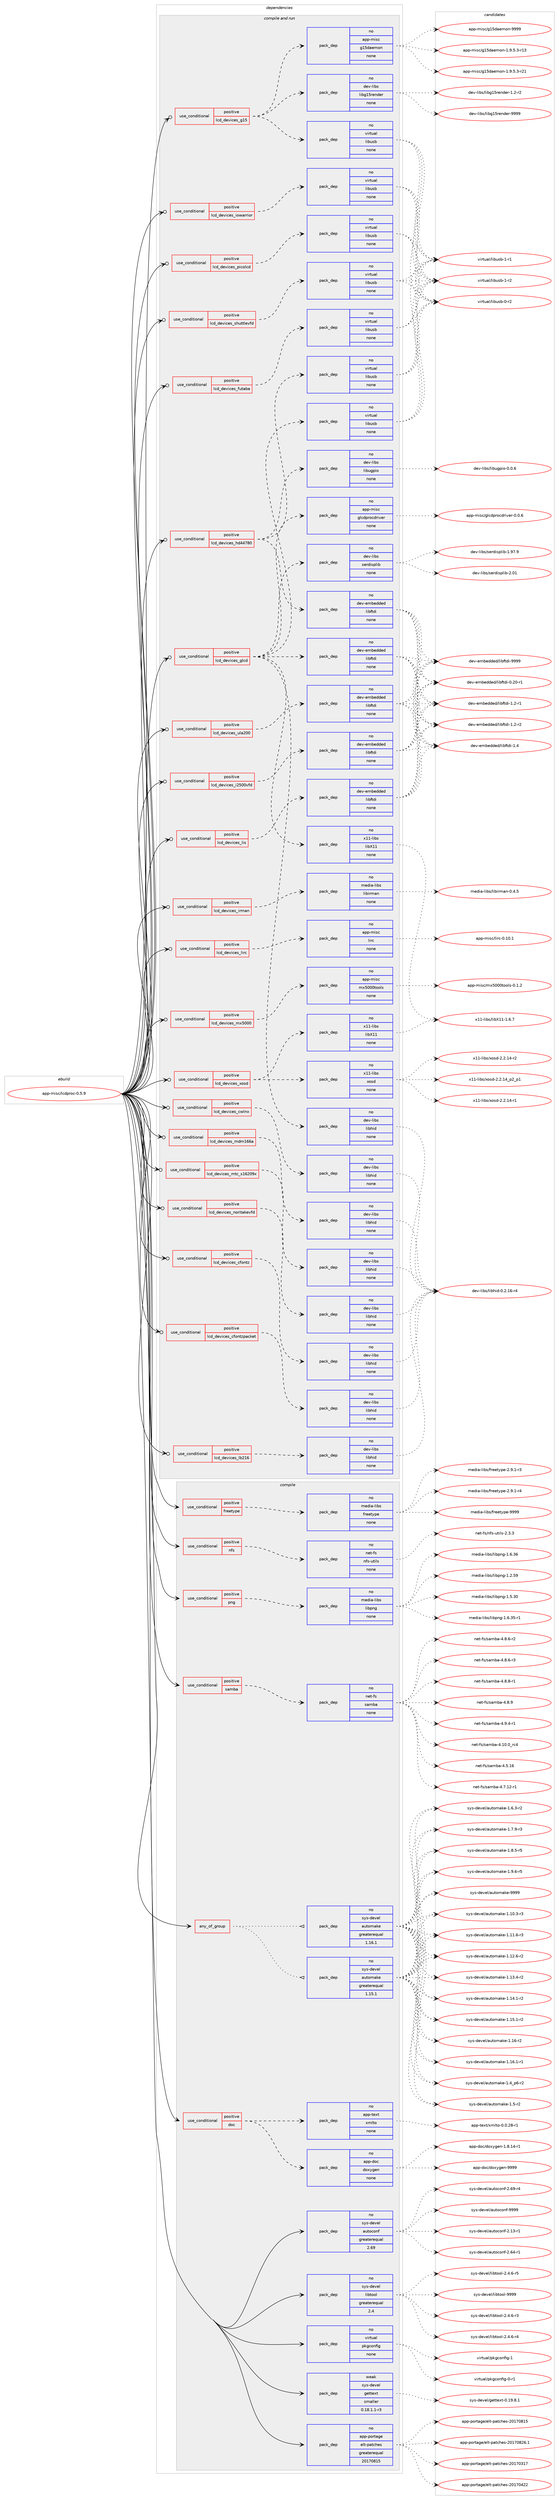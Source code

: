 digraph prolog {

# *************
# Graph options
# *************

newrank=true;
concentrate=true;
compound=true;
graph [rankdir=LR,fontname=Helvetica,fontsize=10,ranksep=1.5];#, ranksep=2.5, nodesep=0.2];
edge  [arrowhead=vee];
node  [fontname=Helvetica,fontsize=10];

# **********
# The ebuild
# **********

subgraph cluster_leftcol {
color=gray;
rank=same;
label=<<i>ebuild</i>>;
id [label="app-misc/lcdproc-0.5.9", color=red, width=4, href="../app-misc/lcdproc-0.5.9.svg"];
}

# ****************
# The dependencies
# ****************

subgraph cluster_midcol {
color=gray;
label=<<i>dependencies</i>>;
subgraph cluster_compile {
fillcolor="#eeeeee";
style=filled;
label=<<i>compile</i>>;
subgraph any19686 {
dependency1299847 [label=<<TABLE BORDER="0" CELLBORDER="1" CELLSPACING="0" CELLPADDING="4"><TR><TD CELLPADDING="10">any_of_group</TD></TR></TABLE>>, shape=none, color=red];subgraph pack926057 {
dependency1299848 [label=<<TABLE BORDER="0" CELLBORDER="1" CELLSPACING="0" CELLPADDING="4" WIDTH="220"><TR><TD ROWSPAN="6" CELLPADDING="30">pack_dep</TD></TR><TR><TD WIDTH="110">no</TD></TR><TR><TD>sys-devel</TD></TR><TR><TD>automake</TD></TR><TR><TD>greaterequal</TD></TR><TR><TD>1.16.1</TD></TR></TABLE>>, shape=none, color=blue];
}
dependency1299847:e -> dependency1299848:w [weight=20,style="dotted",arrowhead="oinv"];
subgraph pack926058 {
dependency1299849 [label=<<TABLE BORDER="0" CELLBORDER="1" CELLSPACING="0" CELLPADDING="4" WIDTH="220"><TR><TD ROWSPAN="6" CELLPADDING="30">pack_dep</TD></TR><TR><TD WIDTH="110">no</TD></TR><TR><TD>sys-devel</TD></TR><TR><TD>automake</TD></TR><TR><TD>greaterequal</TD></TR><TR><TD>1.15.1</TD></TR></TABLE>>, shape=none, color=blue];
}
dependency1299847:e -> dependency1299849:w [weight=20,style="dotted",arrowhead="oinv"];
}
id:e -> dependency1299847:w [weight=20,style="solid",arrowhead="vee"];
subgraph cond353562 {
dependency1299850 [label=<<TABLE BORDER="0" CELLBORDER="1" CELLSPACING="0" CELLPADDING="4"><TR><TD ROWSPAN="3" CELLPADDING="10">use_conditional</TD></TR><TR><TD>positive</TD></TR><TR><TD>doc</TD></TR></TABLE>>, shape=none, color=red];
subgraph pack926059 {
dependency1299851 [label=<<TABLE BORDER="0" CELLBORDER="1" CELLSPACING="0" CELLPADDING="4" WIDTH="220"><TR><TD ROWSPAN="6" CELLPADDING="30">pack_dep</TD></TR><TR><TD WIDTH="110">no</TD></TR><TR><TD>app-doc</TD></TR><TR><TD>doxygen</TD></TR><TR><TD>none</TD></TR><TR><TD></TD></TR></TABLE>>, shape=none, color=blue];
}
dependency1299850:e -> dependency1299851:w [weight=20,style="dashed",arrowhead="vee"];
subgraph pack926060 {
dependency1299852 [label=<<TABLE BORDER="0" CELLBORDER="1" CELLSPACING="0" CELLPADDING="4" WIDTH="220"><TR><TD ROWSPAN="6" CELLPADDING="30">pack_dep</TD></TR><TR><TD WIDTH="110">no</TD></TR><TR><TD>app-text</TD></TR><TR><TD>xmlto</TD></TR><TR><TD>none</TD></TR><TR><TD></TD></TR></TABLE>>, shape=none, color=blue];
}
dependency1299850:e -> dependency1299852:w [weight=20,style="dashed",arrowhead="vee"];
}
id:e -> dependency1299850:w [weight=20,style="solid",arrowhead="vee"];
subgraph cond353563 {
dependency1299853 [label=<<TABLE BORDER="0" CELLBORDER="1" CELLSPACING="0" CELLPADDING="4"><TR><TD ROWSPAN="3" CELLPADDING="10">use_conditional</TD></TR><TR><TD>positive</TD></TR><TR><TD>freetype</TD></TR></TABLE>>, shape=none, color=red];
subgraph pack926061 {
dependency1299854 [label=<<TABLE BORDER="0" CELLBORDER="1" CELLSPACING="0" CELLPADDING="4" WIDTH="220"><TR><TD ROWSPAN="6" CELLPADDING="30">pack_dep</TD></TR><TR><TD WIDTH="110">no</TD></TR><TR><TD>media-libs</TD></TR><TR><TD>freetype</TD></TR><TR><TD>none</TD></TR><TR><TD></TD></TR></TABLE>>, shape=none, color=blue];
}
dependency1299853:e -> dependency1299854:w [weight=20,style="dashed",arrowhead="vee"];
}
id:e -> dependency1299853:w [weight=20,style="solid",arrowhead="vee"];
subgraph cond353564 {
dependency1299855 [label=<<TABLE BORDER="0" CELLBORDER="1" CELLSPACING="0" CELLPADDING="4"><TR><TD ROWSPAN="3" CELLPADDING="10">use_conditional</TD></TR><TR><TD>positive</TD></TR><TR><TD>nfs</TD></TR></TABLE>>, shape=none, color=red];
subgraph pack926062 {
dependency1299856 [label=<<TABLE BORDER="0" CELLBORDER="1" CELLSPACING="0" CELLPADDING="4" WIDTH="220"><TR><TD ROWSPAN="6" CELLPADDING="30">pack_dep</TD></TR><TR><TD WIDTH="110">no</TD></TR><TR><TD>net-fs</TD></TR><TR><TD>nfs-utils</TD></TR><TR><TD>none</TD></TR><TR><TD></TD></TR></TABLE>>, shape=none, color=blue];
}
dependency1299855:e -> dependency1299856:w [weight=20,style="dashed",arrowhead="vee"];
}
id:e -> dependency1299855:w [weight=20,style="solid",arrowhead="vee"];
subgraph cond353565 {
dependency1299857 [label=<<TABLE BORDER="0" CELLBORDER="1" CELLSPACING="0" CELLPADDING="4"><TR><TD ROWSPAN="3" CELLPADDING="10">use_conditional</TD></TR><TR><TD>positive</TD></TR><TR><TD>png</TD></TR></TABLE>>, shape=none, color=red];
subgraph pack926063 {
dependency1299858 [label=<<TABLE BORDER="0" CELLBORDER="1" CELLSPACING="0" CELLPADDING="4" WIDTH="220"><TR><TD ROWSPAN="6" CELLPADDING="30">pack_dep</TD></TR><TR><TD WIDTH="110">no</TD></TR><TR><TD>media-libs</TD></TR><TR><TD>libpng</TD></TR><TR><TD>none</TD></TR><TR><TD></TD></TR></TABLE>>, shape=none, color=blue];
}
dependency1299857:e -> dependency1299858:w [weight=20,style="dashed",arrowhead="vee"];
}
id:e -> dependency1299857:w [weight=20,style="solid",arrowhead="vee"];
subgraph cond353566 {
dependency1299859 [label=<<TABLE BORDER="0" CELLBORDER="1" CELLSPACING="0" CELLPADDING="4"><TR><TD ROWSPAN="3" CELLPADDING="10">use_conditional</TD></TR><TR><TD>positive</TD></TR><TR><TD>samba</TD></TR></TABLE>>, shape=none, color=red];
subgraph pack926064 {
dependency1299860 [label=<<TABLE BORDER="0" CELLBORDER="1" CELLSPACING="0" CELLPADDING="4" WIDTH="220"><TR><TD ROWSPAN="6" CELLPADDING="30">pack_dep</TD></TR><TR><TD WIDTH="110">no</TD></TR><TR><TD>net-fs</TD></TR><TR><TD>samba</TD></TR><TR><TD>none</TD></TR><TR><TD></TD></TR></TABLE>>, shape=none, color=blue];
}
dependency1299859:e -> dependency1299860:w [weight=20,style="dashed",arrowhead="vee"];
}
id:e -> dependency1299859:w [weight=20,style="solid",arrowhead="vee"];
subgraph pack926065 {
dependency1299861 [label=<<TABLE BORDER="0" CELLBORDER="1" CELLSPACING="0" CELLPADDING="4" WIDTH="220"><TR><TD ROWSPAN="6" CELLPADDING="30">pack_dep</TD></TR><TR><TD WIDTH="110">no</TD></TR><TR><TD>app-portage</TD></TR><TR><TD>elt-patches</TD></TR><TR><TD>greaterequal</TD></TR><TR><TD>20170815</TD></TR></TABLE>>, shape=none, color=blue];
}
id:e -> dependency1299861:w [weight=20,style="solid",arrowhead="vee"];
subgraph pack926066 {
dependency1299862 [label=<<TABLE BORDER="0" CELLBORDER="1" CELLSPACING="0" CELLPADDING="4" WIDTH="220"><TR><TD ROWSPAN="6" CELLPADDING="30">pack_dep</TD></TR><TR><TD WIDTH="110">no</TD></TR><TR><TD>sys-devel</TD></TR><TR><TD>autoconf</TD></TR><TR><TD>greaterequal</TD></TR><TR><TD>2.69</TD></TR></TABLE>>, shape=none, color=blue];
}
id:e -> dependency1299862:w [weight=20,style="solid",arrowhead="vee"];
subgraph pack926067 {
dependency1299863 [label=<<TABLE BORDER="0" CELLBORDER="1" CELLSPACING="0" CELLPADDING="4" WIDTH="220"><TR><TD ROWSPAN="6" CELLPADDING="30">pack_dep</TD></TR><TR><TD WIDTH="110">no</TD></TR><TR><TD>sys-devel</TD></TR><TR><TD>libtool</TD></TR><TR><TD>greaterequal</TD></TR><TR><TD>2.4</TD></TR></TABLE>>, shape=none, color=blue];
}
id:e -> dependency1299863:w [weight=20,style="solid",arrowhead="vee"];
subgraph pack926068 {
dependency1299864 [label=<<TABLE BORDER="0" CELLBORDER="1" CELLSPACING="0" CELLPADDING="4" WIDTH="220"><TR><TD ROWSPAN="6" CELLPADDING="30">pack_dep</TD></TR><TR><TD WIDTH="110">no</TD></TR><TR><TD>virtual</TD></TR><TR><TD>pkgconfig</TD></TR><TR><TD>none</TD></TR><TR><TD></TD></TR></TABLE>>, shape=none, color=blue];
}
id:e -> dependency1299864:w [weight=20,style="solid",arrowhead="vee"];
subgraph pack926069 {
dependency1299865 [label=<<TABLE BORDER="0" CELLBORDER="1" CELLSPACING="0" CELLPADDING="4" WIDTH="220"><TR><TD ROWSPAN="6" CELLPADDING="30">pack_dep</TD></TR><TR><TD WIDTH="110">weak</TD></TR><TR><TD>sys-devel</TD></TR><TR><TD>gettext</TD></TR><TR><TD>smaller</TD></TR><TR><TD>0.18.1.1-r3</TD></TR></TABLE>>, shape=none, color=blue];
}
id:e -> dependency1299865:w [weight=20,style="solid",arrowhead="vee"];
}
subgraph cluster_compileandrun {
fillcolor="#eeeeee";
style=filled;
label=<<i>compile and run</i>>;
subgraph cond353567 {
dependency1299866 [label=<<TABLE BORDER="0" CELLBORDER="1" CELLSPACING="0" CELLPADDING="4"><TR><TD ROWSPAN="3" CELLPADDING="10">use_conditional</TD></TR><TR><TD>positive</TD></TR><TR><TD>lcd_devices_cfontz</TD></TR></TABLE>>, shape=none, color=red];
subgraph pack926070 {
dependency1299867 [label=<<TABLE BORDER="0" CELLBORDER="1" CELLSPACING="0" CELLPADDING="4" WIDTH="220"><TR><TD ROWSPAN="6" CELLPADDING="30">pack_dep</TD></TR><TR><TD WIDTH="110">no</TD></TR><TR><TD>dev-libs</TD></TR><TR><TD>libhid</TD></TR><TR><TD>none</TD></TR><TR><TD></TD></TR></TABLE>>, shape=none, color=blue];
}
dependency1299866:e -> dependency1299867:w [weight=20,style="dashed",arrowhead="vee"];
}
id:e -> dependency1299866:w [weight=20,style="solid",arrowhead="odotvee"];
subgraph cond353568 {
dependency1299868 [label=<<TABLE BORDER="0" CELLBORDER="1" CELLSPACING="0" CELLPADDING="4"><TR><TD ROWSPAN="3" CELLPADDING="10">use_conditional</TD></TR><TR><TD>positive</TD></TR><TR><TD>lcd_devices_cfontzpacket</TD></TR></TABLE>>, shape=none, color=red];
subgraph pack926071 {
dependency1299869 [label=<<TABLE BORDER="0" CELLBORDER="1" CELLSPACING="0" CELLPADDING="4" WIDTH="220"><TR><TD ROWSPAN="6" CELLPADDING="30">pack_dep</TD></TR><TR><TD WIDTH="110">no</TD></TR><TR><TD>dev-libs</TD></TR><TR><TD>libhid</TD></TR><TR><TD>none</TD></TR><TR><TD></TD></TR></TABLE>>, shape=none, color=blue];
}
dependency1299868:e -> dependency1299869:w [weight=20,style="dashed",arrowhead="vee"];
}
id:e -> dependency1299868:w [weight=20,style="solid",arrowhead="odotvee"];
subgraph cond353569 {
dependency1299870 [label=<<TABLE BORDER="0" CELLBORDER="1" CELLSPACING="0" CELLPADDING="4"><TR><TD ROWSPAN="3" CELLPADDING="10">use_conditional</TD></TR><TR><TD>positive</TD></TR><TR><TD>lcd_devices_cwlnx</TD></TR></TABLE>>, shape=none, color=red];
subgraph pack926072 {
dependency1299871 [label=<<TABLE BORDER="0" CELLBORDER="1" CELLSPACING="0" CELLPADDING="4" WIDTH="220"><TR><TD ROWSPAN="6" CELLPADDING="30">pack_dep</TD></TR><TR><TD WIDTH="110">no</TD></TR><TR><TD>dev-libs</TD></TR><TR><TD>libhid</TD></TR><TR><TD>none</TD></TR><TR><TD></TD></TR></TABLE>>, shape=none, color=blue];
}
dependency1299870:e -> dependency1299871:w [weight=20,style="dashed",arrowhead="vee"];
}
id:e -> dependency1299870:w [weight=20,style="solid",arrowhead="odotvee"];
subgraph cond353570 {
dependency1299872 [label=<<TABLE BORDER="0" CELLBORDER="1" CELLSPACING="0" CELLPADDING="4"><TR><TD ROWSPAN="3" CELLPADDING="10">use_conditional</TD></TR><TR><TD>positive</TD></TR><TR><TD>lcd_devices_futaba</TD></TR></TABLE>>, shape=none, color=red];
subgraph pack926073 {
dependency1299873 [label=<<TABLE BORDER="0" CELLBORDER="1" CELLSPACING="0" CELLPADDING="4" WIDTH="220"><TR><TD ROWSPAN="6" CELLPADDING="30">pack_dep</TD></TR><TR><TD WIDTH="110">no</TD></TR><TR><TD>virtual</TD></TR><TR><TD>libusb</TD></TR><TR><TD>none</TD></TR><TR><TD></TD></TR></TABLE>>, shape=none, color=blue];
}
dependency1299872:e -> dependency1299873:w [weight=20,style="dashed",arrowhead="vee"];
}
id:e -> dependency1299872:w [weight=20,style="solid",arrowhead="odotvee"];
subgraph cond353571 {
dependency1299874 [label=<<TABLE BORDER="0" CELLBORDER="1" CELLSPACING="0" CELLPADDING="4"><TR><TD ROWSPAN="3" CELLPADDING="10">use_conditional</TD></TR><TR><TD>positive</TD></TR><TR><TD>lcd_devices_g15</TD></TR></TABLE>>, shape=none, color=red];
subgraph pack926074 {
dependency1299875 [label=<<TABLE BORDER="0" CELLBORDER="1" CELLSPACING="0" CELLPADDING="4" WIDTH="220"><TR><TD ROWSPAN="6" CELLPADDING="30">pack_dep</TD></TR><TR><TD WIDTH="110">no</TD></TR><TR><TD>app-misc</TD></TR><TR><TD>g15daemon</TD></TR><TR><TD>none</TD></TR><TR><TD></TD></TR></TABLE>>, shape=none, color=blue];
}
dependency1299874:e -> dependency1299875:w [weight=20,style="dashed",arrowhead="vee"];
subgraph pack926075 {
dependency1299876 [label=<<TABLE BORDER="0" CELLBORDER="1" CELLSPACING="0" CELLPADDING="4" WIDTH="220"><TR><TD ROWSPAN="6" CELLPADDING="30">pack_dep</TD></TR><TR><TD WIDTH="110">no</TD></TR><TR><TD>dev-libs</TD></TR><TR><TD>libg15render</TD></TR><TR><TD>none</TD></TR><TR><TD></TD></TR></TABLE>>, shape=none, color=blue];
}
dependency1299874:e -> dependency1299876:w [weight=20,style="dashed",arrowhead="vee"];
subgraph pack926076 {
dependency1299877 [label=<<TABLE BORDER="0" CELLBORDER="1" CELLSPACING="0" CELLPADDING="4" WIDTH="220"><TR><TD ROWSPAN="6" CELLPADDING="30">pack_dep</TD></TR><TR><TD WIDTH="110">no</TD></TR><TR><TD>virtual</TD></TR><TR><TD>libusb</TD></TR><TR><TD>none</TD></TR><TR><TD></TD></TR></TABLE>>, shape=none, color=blue];
}
dependency1299874:e -> dependency1299877:w [weight=20,style="dashed",arrowhead="vee"];
}
id:e -> dependency1299874:w [weight=20,style="solid",arrowhead="odotvee"];
subgraph cond353572 {
dependency1299878 [label=<<TABLE BORDER="0" CELLBORDER="1" CELLSPACING="0" CELLPADDING="4"><TR><TD ROWSPAN="3" CELLPADDING="10">use_conditional</TD></TR><TR><TD>positive</TD></TR><TR><TD>lcd_devices_glcd</TD></TR></TABLE>>, shape=none, color=red];
subgraph pack926077 {
dependency1299879 [label=<<TABLE BORDER="0" CELLBORDER="1" CELLSPACING="0" CELLPADDING="4" WIDTH="220"><TR><TD ROWSPAN="6" CELLPADDING="30">pack_dep</TD></TR><TR><TD WIDTH="110">no</TD></TR><TR><TD>app-misc</TD></TR><TR><TD>glcdprocdriver</TD></TR><TR><TD>none</TD></TR><TR><TD></TD></TR></TABLE>>, shape=none, color=blue];
}
dependency1299878:e -> dependency1299879:w [weight=20,style="dashed",arrowhead="vee"];
subgraph pack926078 {
dependency1299880 [label=<<TABLE BORDER="0" CELLBORDER="1" CELLSPACING="0" CELLPADDING="4" WIDTH="220"><TR><TD ROWSPAN="6" CELLPADDING="30">pack_dep</TD></TR><TR><TD WIDTH="110">no</TD></TR><TR><TD>dev-embedded</TD></TR><TR><TD>libftdi</TD></TR><TR><TD>none</TD></TR><TR><TD></TD></TR></TABLE>>, shape=none, color=blue];
}
dependency1299878:e -> dependency1299880:w [weight=20,style="dashed",arrowhead="vee"];
subgraph pack926079 {
dependency1299881 [label=<<TABLE BORDER="0" CELLBORDER="1" CELLSPACING="0" CELLPADDING="4" WIDTH="220"><TR><TD ROWSPAN="6" CELLPADDING="30">pack_dep</TD></TR><TR><TD WIDTH="110">no</TD></TR><TR><TD>dev-libs</TD></TR><TR><TD>libhid</TD></TR><TR><TD>none</TD></TR><TR><TD></TD></TR></TABLE>>, shape=none, color=blue];
}
dependency1299878:e -> dependency1299881:w [weight=20,style="dashed",arrowhead="vee"];
subgraph pack926080 {
dependency1299882 [label=<<TABLE BORDER="0" CELLBORDER="1" CELLSPACING="0" CELLPADDING="4" WIDTH="220"><TR><TD ROWSPAN="6" CELLPADDING="30">pack_dep</TD></TR><TR><TD WIDTH="110">no</TD></TR><TR><TD>dev-libs</TD></TR><TR><TD>serdisplib</TD></TR><TR><TD>none</TD></TR><TR><TD></TD></TR></TABLE>>, shape=none, color=blue];
}
dependency1299878:e -> dependency1299882:w [weight=20,style="dashed",arrowhead="vee"];
subgraph pack926081 {
dependency1299883 [label=<<TABLE BORDER="0" CELLBORDER="1" CELLSPACING="0" CELLPADDING="4" WIDTH="220"><TR><TD ROWSPAN="6" CELLPADDING="30">pack_dep</TD></TR><TR><TD WIDTH="110">no</TD></TR><TR><TD>virtual</TD></TR><TR><TD>libusb</TD></TR><TR><TD>none</TD></TR><TR><TD></TD></TR></TABLE>>, shape=none, color=blue];
}
dependency1299878:e -> dependency1299883:w [weight=20,style="dashed",arrowhead="vee"];
subgraph pack926082 {
dependency1299884 [label=<<TABLE BORDER="0" CELLBORDER="1" CELLSPACING="0" CELLPADDING="4" WIDTH="220"><TR><TD ROWSPAN="6" CELLPADDING="30">pack_dep</TD></TR><TR><TD WIDTH="110">no</TD></TR><TR><TD>x11-libs</TD></TR><TR><TD>libX11</TD></TR><TR><TD>none</TD></TR><TR><TD></TD></TR></TABLE>>, shape=none, color=blue];
}
dependency1299878:e -> dependency1299884:w [weight=20,style="dashed",arrowhead="vee"];
}
id:e -> dependency1299878:w [weight=20,style="solid",arrowhead="odotvee"];
subgraph cond353573 {
dependency1299885 [label=<<TABLE BORDER="0" CELLBORDER="1" CELLSPACING="0" CELLPADDING="4"><TR><TD ROWSPAN="3" CELLPADDING="10">use_conditional</TD></TR><TR><TD>positive</TD></TR><TR><TD>lcd_devices_hd44780</TD></TR></TABLE>>, shape=none, color=red];
subgraph pack926083 {
dependency1299886 [label=<<TABLE BORDER="0" CELLBORDER="1" CELLSPACING="0" CELLPADDING="4" WIDTH="220"><TR><TD ROWSPAN="6" CELLPADDING="30">pack_dep</TD></TR><TR><TD WIDTH="110">no</TD></TR><TR><TD>dev-embedded</TD></TR><TR><TD>libftdi</TD></TR><TR><TD>none</TD></TR><TR><TD></TD></TR></TABLE>>, shape=none, color=blue];
}
dependency1299885:e -> dependency1299886:w [weight=20,style="dashed",arrowhead="vee"];
subgraph pack926084 {
dependency1299887 [label=<<TABLE BORDER="0" CELLBORDER="1" CELLSPACING="0" CELLPADDING="4" WIDTH="220"><TR><TD ROWSPAN="6" CELLPADDING="30">pack_dep</TD></TR><TR><TD WIDTH="110">no</TD></TR><TR><TD>dev-libs</TD></TR><TR><TD>libugpio</TD></TR><TR><TD>none</TD></TR><TR><TD></TD></TR></TABLE>>, shape=none, color=blue];
}
dependency1299885:e -> dependency1299887:w [weight=20,style="dashed",arrowhead="vee"];
subgraph pack926085 {
dependency1299888 [label=<<TABLE BORDER="0" CELLBORDER="1" CELLSPACING="0" CELLPADDING="4" WIDTH="220"><TR><TD ROWSPAN="6" CELLPADDING="30">pack_dep</TD></TR><TR><TD WIDTH="110">no</TD></TR><TR><TD>virtual</TD></TR><TR><TD>libusb</TD></TR><TR><TD>none</TD></TR><TR><TD></TD></TR></TABLE>>, shape=none, color=blue];
}
dependency1299885:e -> dependency1299888:w [weight=20,style="dashed",arrowhead="vee"];
}
id:e -> dependency1299885:w [weight=20,style="solid",arrowhead="odotvee"];
subgraph cond353574 {
dependency1299889 [label=<<TABLE BORDER="0" CELLBORDER="1" CELLSPACING="0" CELLPADDING="4"><TR><TD ROWSPAN="3" CELLPADDING="10">use_conditional</TD></TR><TR><TD>positive</TD></TR><TR><TD>lcd_devices_i2500vfd</TD></TR></TABLE>>, shape=none, color=red];
subgraph pack926086 {
dependency1299890 [label=<<TABLE BORDER="0" CELLBORDER="1" CELLSPACING="0" CELLPADDING="4" WIDTH="220"><TR><TD ROWSPAN="6" CELLPADDING="30">pack_dep</TD></TR><TR><TD WIDTH="110">no</TD></TR><TR><TD>dev-embedded</TD></TR><TR><TD>libftdi</TD></TR><TR><TD>none</TD></TR><TR><TD></TD></TR></TABLE>>, shape=none, color=blue];
}
dependency1299889:e -> dependency1299890:w [weight=20,style="dashed",arrowhead="vee"];
}
id:e -> dependency1299889:w [weight=20,style="solid",arrowhead="odotvee"];
subgraph cond353575 {
dependency1299891 [label=<<TABLE BORDER="0" CELLBORDER="1" CELLSPACING="0" CELLPADDING="4"><TR><TD ROWSPAN="3" CELLPADDING="10">use_conditional</TD></TR><TR><TD>positive</TD></TR><TR><TD>lcd_devices_iowarrior</TD></TR></TABLE>>, shape=none, color=red];
subgraph pack926087 {
dependency1299892 [label=<<TABLE BORDER="0" CELLBORDER="1" CELLSPACING="0" CELLPADDING="4" WIDTH="220"><TR><TD ROWSPAN="6" CELLPADDING="30">pack_dep</TD></TR><TR><TD WIDTH="110">no</TD></TR><TR><TD>virtual</TD></TR><TR><TD>libusb</TD></TR><TR><TD>none</TD></TR><TR><TD></TD></TR></TABLE>>, shape=none, color=blue];
}
dependency1299891:e -> dependency1299892:w [weight=20,style="dashed",arrowhead="vee"];
}
id:e -> dependency1299891:w [weight=20,style="solid",arrowhead="odotvee"];
subgraph cond353576 {
dependency1299893 [label=<<TABLE BORDER="0" CELLBORDER="1" CELLSPACING="0" CELLPADDING="4"><TR><TD ROWSPAN="3" CELLPADDING="10">use_conditional</TD></TR><TR><TD>positive</TD></TR><TR><TD>lcd_devices_irman</TD></TR></TABLE>>, shape=none, color=red];
subgraph pack926088 {
dependency1299894 [label=<<TABLE BORDER="0" CELLBORDER="1" CELLSPACING="0" CELLPADDING="4" WIDTH="220"><TR><TD ROWSPAN="6" CELLPADDING="30">pack_dep</TD></TR><TR><TD WIDTH="110">no</TD></TR><TR><TD>media-libs</TD></TR><TR><TD>libirman</TD></TR><TR><TD>none</TD></TR><TR><TD></TD></TR></TABLE>>, shape=none, color=blue];
}
dependency1299893:e -> dependency1299894:w [weight=20,style="dashed",arrowhead="vee"];
}
id:e -> dependency1299893:w [weight=20,style="solid",arrowhead="odotvee"];
subgraph cond353577 {
dependency1299895 [label=<<TABLE BORDER="0" CELLBORDER="1" CELLSPACING="0" CELLPADDING="4"><TR><TD ROWSPAN="3" CELLPADDING="10">use_conditional</TD></TR><TR><TD>positive</TD></TR><TR><TD>lcd_devices_lb216</TD></TR></TABLE>>, shape=none, color=red];
subgraph pack926089 {
dependency1299896 [label=<<TABLE BORDER="0" CELLBORDER="1" CELLSPACING="0" CELLPADDING="4" WIDTH="220"><TR><TD ROWSPAN="6" CELLPADDING="30">pack_dep</TD></TR><TR><TD WIDTH="110">no</TD></TR><TR><TD>dev-libs</TD></TR><TR><TD>libhid</TD></TR><TR><TD>none</TD></TR><TR><TD></TD></TR></TABLE>>, shape=none, color=blue];
}
dependency1299895:e -> dependency1299896:w [weight=20,style="dashed",arrowhead="vee"];
}
id:e -> dependency1299895:w [weight=20,style="solid",arrowhead="odotvee"];
subgraph cond353578 {
dependency1299897 [label=<<TABLE BORDER="0" CELLBORDER="1" CELLSPACING="0" CELLPADDING="4"><TR><TD ROWSPAN="3" CELLPADDING="10">use_conditional</TD></TR><TR><TD>positive</TD></TR><TR><TD>lcd_devices_lirc</TD></TR></TABLE>>, shape=none, color=red];
subgraph pack926090 {
dependency1299898 [label=<<TABLE BORDER="0" CELLBORDER="1" CELLSPACING="0" CELLPADDING="4" WIDTH="220"><TR><TD ROWSPAN="6" CELLPADDING="30">pack_dep</TD></TR><TR><TD WIDTH="110">no</TD></TR><TR><TD>app-misc</TD></TR><TR><TD>lirc</TD></TR><TR><TD>none</TD></TR><TR><TD></TD></TR></TABLE>>, shape=none, color=blue];
}
dependency1299897:e -> dependency1299898:w [weight=20,style="dashed",arrowhead="vee"];
}
id:e -> dependency1299897:w [weight=20,style="solid",arrowhead="odotvee"];
subgraph cond353579 {
dependency1299899 [label=<<TABLE BORDER="0" CELLBORDER="1" CELLSPACING="0" CELLPADDING="4"><TR><TD ROWSPAN="3" CELLPADDING="10">use_conditional</TD></TR><TR><TD>positive</TD></TR><TR><TD>lcd_devices_lis</TD></TR></TABLE>>, shape=none, color=red];
subgraph pack926091 {
dependency1299900 [label=<<TABLE BORDER="0" CELLBORDER="1" CELLSPACING="0" CELLPADDING="4" WIDTH="220"><TR><TD ROWSPAN="6" CELLPADDING="30">pack_dep</TD></TR><TR><TD WIDTH="110">no</TD></TR><TR><TD>dev-embedded</TD></TR><TR><TD>libftdi</TD></TR><TR><TD>none</TD></TR><TR><TD></TD></TR></TABLE>>, shape=none, color=blue];
}
dependency1299899:e -> dependency1299900:w [weight=20,style="dashed",arrowhead="vee"];
}
id:e -> dependency1299899:w [weight=20,style="solid",arrowhead="odotvee"];
subgraph cond353580 {
dependency1299901 [label=<<TABLE BORDER="0" CELLBORDER="1" CELLSPACING="0" CELLPADDING="4"><TR><TD ROWSPAN="3" CELLPADDING="10">use_conditional</TD></TR><TR><TD>positive</TD></TR><TR><TD>lcd_devices_mdm166a</TD></TR></TABLE>>, shape=none, color=red];
subgraph pack926092 {
dependency1299902 [label=<<TABLE BORDER="0" CELLBORDER="1" CELLSPACING="0" CELLPADDING="4" WIDTH="220"><TR><TD ROWSPAN="6" CELLPADDING="30">pack_dep</TD></TR><TR><TD WIDTH="110">no</TD></TR><TR><TD>dev-libs</TD></TR><TR><TD>libhid</TD></TR><TR><TD>none</TD></TR><TR><TD></TD></TR></TABLE>>, shape=none, color=blue];
}
dependency1299901:e -> dependency1299902:w [weight=20,style="dashed",arrowhead="vee"];
}
id:e -> dependency1299901:w [weight=20,style="solid",arrowhead="odotvee"];
subgraph cond353581 {
dependency1299903 [label=<<TABLE BORDER="0" CELLBORDER="1" CELLSPACING="0" CELLPADDING="4"><TR><TD ROWSPAN="3" CELLPADDING="10">use_conditional</TD></TR><TR><TD>positive</TD></TR><TR><TD>lcd_devices_mtc_s16209x</TD></TR></TABLE>>, shape=none, color=red];
subgraph pack926093 {
dependency1299904 [label=<<TABLE BORDER="0" CELLBORDER="1" CELLSPACING="0" CELLPADDING="4" WIDTH="220"><TR><TD ROWSPAN="6" CELLPADDING="30">pack_dep</TD></TR><TR><TD WIDTH="110">no</TD></TR><TR><TD>dev-libs</TD></TR><TR><TD>libhid</TD></TR><TR><TD>none</TD></TR><TR><TD></TD></TR></TABLE>>, shape=none, color=blue];
}
dependency1299903:e -> dependency1299904:w [weight=20,style="dashed",arrowhead="vee"];
}
id:e -> dependency1299903:w [weight=20,style="solid",arrowhead="odotvee"];
subgraph cond353582 {
dependency1299905 [label=<<TABLE BORDER="0" CELLBORDER="1" CELLSPACING="0" CELLPADDING="4"><TR><TD ROWSPAN="3" CELLPADDING="10">use_conditional</TD></TR><TR><TD>positive</TD></TR><TR><TD>lcd_devices_mx5000</TD></TR></TABLE>>, shape=none, color=red];
subgraph pack926094 {
dependency1299906 [label=<<TABLE BORDER="0" CELLBORDER="1" CELLSPACING="0" CELLPADDING="4" WIDTH="220"><TR><TD ROWSPAN="6" CELLPADDING="30">pack_dep</TD></TR><TR><TD WIDTH="110">no</TD></TR><TR><TD>app-misc</TD></TR><TR><TD>mx5000tools</TD></TR><TR><TD>none</TD></TR><TR><TD></TD></TR></TABLE>>, shape=none, color=blue];
}
dependency1299905:e -> dependency1299906:w [weight=20,style="dashed",arrowhead="vee"];
}
id:e -> dependency1299905:w [weight=20,style="solid",arrowhead="odotvee"];
subgraph cond353583 {
dependency1299907 [label=<<TABLE BORDER="0" CELLBORDER="1" CELLSPACING="0" CELLPADDING="4"><TR><TD ROWSPAN="3" CELLPADDING="10">use_conditional</TD></TR><TR><TD>positive</TD></TR><TR><TD>lcd_devices_noritakevfd</TD></TR></TABLE>>, shape=none, color=red];
subgraph pack926095 {
dependency1299908 [label=<<TABLE BORDER="0" CELLBORDER="1" CELLSPACING="0" CELLPADDING="4" WIDTH="220"><TR><TD ROWSPAN="6" CELLPADDING="30">pack_dep</TD></TR><TR><TD WIDTH="110">no</TD></TR><TR><TD>dev-libs</TD></TR><TR><TD>libhid</TD></TR><TR><TD>none</TD></TR><TR><TD></TD></TR></TABLE>>, shape=none, color=blue];
}
dependency1299907:e -> dependency1299908:w [weight=20,style="dashed",arrowhead="vee"];
}
id:e -> dependency1299907:w [weight=20,style="solid",arrowhead="odotvee"];
subgraph cond353584 {
dependency1299909 [label=<<TABLE BORDER="0" CELLBORDER="1" CELLSPACING="0" CELLPADDING="4"><TR><TD ROWSPAN="3" CELLPADDING="10">use_conditional</TD></TR><TR><TD>positive</TD></TR><TR><TD>lcd_devices_picolcd</TD></TR></TABLE>>, shape=none, color=red];
subgraph pack926096 {
dependency1299910 [label=<<TABLE BORDER="0" CELLBORDER="1" CELLSPACING="0" CELLPADDING="4" WIDTH="220"><TR><TD ROWSPAN="6" CELLPADDING="30">pack_dep</TD></TR><TR><TD WIDTH="110">no</TD></TR><TR><TD>virtual</TD></TR><TR><TD>libusb</TD></TR><TR><TD>none</TD></TR><TR><TD></TD></TR></TABLE>>, shape=none, color=blue];
}
dependency1299909:e -> dependency1299910:w [weight=20,style="dashed",arrowhead="vee"];
}
id:e -> dependency1299909:w [weight=20,style="solid",arrowhead="odotvee"];
subgraph cond353585 {
dependency1299911 [label=<<TABLE BORDER="0" CELLBORDER="1" CELLSPACING="0" CELLPADDING="4"><TR><TD ROWSPAN="3" CELLPADDING="10">use_conditional</TD></TR><TR><TD>positive</TD></TR><TR><TD>lcd_devices_shuttlevfd</TD></TR></TABLE>>, shape=none, color=red];
subgraph pack926097 {
dependency1299912 [label=<<TABLE BORDER="0" CELLBORDER="1" CELLSPACING="0" CELLPADDING="4" WIDTH="220"><TR><TD ROWSPAN="6" CELLPADDING="30">pack_dep</TD></TR><TR><TD WIDTH="110">no</TD></TR><TR><TD>virtual</TD></TR><TR><TD>libusb</TD></TR><TR><TD>none</TD></TR><TR><TD></TD></TR></TABLE>>, shape=none, color=blue];
}
dependency1299911:e -> dependency1299912:w [weight=20,style="dashed",arrowhead="vee"];
}
id:e -> dependency1299911:w [weight=20,style="solid",arrowhead="odotvee"];
subgraph cond353586 {
dependency1299913 [label=<<TABLE BORDER="0" CELLBORDER="1" CELLSPACING="0" CELLPADDING="4"><TR><TD ROWSPAN="3" CELLPADDING="10">use_conditional</TD></TR><TR><TD>positive</TD></TR><TR><TD>lcd_devices_ula200</TD></TR></TABLE>>, shape=none, color=red];
subgraph pack926098 {
dependency1299914 [label=<<TABLE BORDER="0" CELLBORDER="1" CELLSPACING="0" CELLPADDING="4" WIDTH="220"><TR><TD ROWSPAN="6" CELLPADDING="30">pack_dep</TD></TR><TR><TD WIDTH="110">no</TD></TR><TR><TD>dev-embedded</TD></TR><TR><TD>libftdi</TD></TR><TR><TD>none</TD></TR><TR><TD></TD></TR></TABLE>>, shape=none, color=blue];
}
dependency1299913:e -> dependency1299914:w [weight=20,style="dashed",arrowhead="vee"];
}
id:e -> dependency1299913:w [weight=20,style="solid",arrowhead="odotvee"];
subgraph cond353587 {
dependency1299915 [label=<<TABLE BORDER="0" CELLBORDER="1" CELLSPACING="0" CELLPADDING="4"><TR><TD ROWSPAN="3" CELLPADDING="10">use_conditional</TD></TR><TR><TD>positive</TD></TR><TR><TD>lcd_devices_xosd</TD></TR></TABLE>>, shape=none, color=red];
subgraph pack926099 {
dependency1299916 [label=<<TABLE BORDER="0" CELLBORDER="1" CELLSPACING="0" CELLPADDING="4" WIDTH="220"><TR><TD ROWSPAN="6" CELLPADDING="30">pack_dep</TD></TR><TR><TD WIDTH="110">no</TD></TR><TR><TD>x11-libs</TD></TR><TR><TD>libX11</TD></TR><TR><TD>none</TD></TR><TR><TD></TD></TR></TABLE>>, shape=none, color=blue];
}
dependency1299915:e -> dependency1299916:w [weight=20,style="dashed",arrowhead="vee"];
subgraph pack926100 {
dependency1299917 [label=<<TABLE BORDER="0" CELLBORDER="1" CELLSPACING="0" CELLPADDING="4" WIDTH="220"><TR><TD ROWSPAN="6" CELLPADDING="30">pack_dep</TD></TR><TR><TD WIDTH="110">no</TD></TR><TR><TD>x11-libs</TD></TR><TR><TD>xosd</TD></TR><TR><TD>none</TD></TR><TR><TD></TD></TR></TABLE>>, shape=none, color=blue];
}
dependency1299915:e -> dependency1299917:w [weight=20,style="dashed",arrowhead="vee"];
}
id:e -> dependency1299915:w [weight=20,style="solid",arrowhead="odotvee"];
}
subgraph cluster_run {
fillcolor="#eeeeee";
style=filled;
label=<<i>run</i>>;
}
}

# **************
# The candidates
# **************

subgraph cluster_choices {
rank=same;
color=gray;
label=<<i>candidates</i>>;

subgraph choice926057 {
color=black;
nodesep=1;
choice11512111545100101118101108479711711611110997107101454946494846514511451 [label="sys-devel/automake-1.10.3-r3", color=red, width=4,href="../sys-devel/automake-1.10.3-r3.svg"];
choice11512111545100101118101108479711711611110997107101454946494946544511451 [label="sys-devel/automake-1.11.6-r3", color=red, width=4,href="../sys-devel/automake-1.11.6-r3.svg"];
choice11512111545100101118101108479711711611110997107101454946495046544511450 [label="sys-devel/automake-1.12.6-r2", color=red, width=4,href="../sys-devel/automake-1.12.6-r2.svg"];
choice11512111545100101118101108479711711611110997107101454946495146524511450 [label="sys-devel/automake-1.13.4-r2", color=red, width=4,href="../sys-devel/automake-1.13.4-r2.svg"];
choice11512111545100101118101108479711711611110997107101454946495246494511450 [label="sys-devel/automake-1.14.1-r2", color=red, width=4,href="../sys-devel/automake-1.14.1-r2.svg"];
choice11512111545100101118101108479711711611110997107101454946495346494511450 [label="sys-devel/automake-1.15.1-r2", color=red, width=4,href="../sys-devel/automake-1.15.1-r2.svg"];
choice1151211154510010111810110847971171161111099710710145494649544511450 [label="sys-devel/automake-1.16-r2", color=red, width=4,href="../sys-devel/automake-1.16-r2.svg"];
choice11512111545100101118101108479711711611110997107101454946495446494511449 [label="sys-devel/automake-1.16.1-r1", color=red, width=4,href="../sys-devel/automake-1.16.1-r1.svg"];
choice115121115451001011181011084797117116111109971071014549465295112544511450 [label="sys-devel/automake-1.4_p6-r2", color=red, width=4,href="../sys-devel/automake-1.4_p6-r2.svg"];
choice11512111545100101118101108479711711611110997107101454946534511450 [label="sys-devel/automake-1.5-r2", color=red, width=4,href="../sys-devel/automake-1.5-r2.svg"];
choice115121115451001011181011084797117116111109971071014549465446514511450 [label="sys-devel/automake-1.6.3-r2", color=red, width=4,href="../sys-devel/automake-1.6.3-r2.svg"];
choice115121115451001011181011084797117116111109971071014549465546574511451 [label="sys-devel/automake-1.7.9-r3", color=red, width=4,href="../sys-devel/automake-1.7.9-r3.svg"];
choice115121115451001011181011084797117116111109971071014549465646534511453 [label="sys-devel/automake-1.8.5-r5", color=red, width=4,href="../sys-devel/automake-1.8.5-r5.svg"];
choice115121115451001011181011084797117116111109971071014549465746544511453 [label="sys-devel/automake-1.9.6-r5", color=red, width=4,href="../sys-devel/automake-1.9.6-r5.svg"];
choice115121115451001011181011084797117116111109971071014557575757 [label="sys-devel/automake-9999", color=red, width=4,href="../sys-devel/automake-9999.svg"];
dependency1299848:e -> choice11512111545100101118101108479711711611110997107101454946494846514511451:w [style=dotted,weight="100"];
dependency1299848:e -> choice11512111545100101118101108479711711611110997107101454946494946544511451:w [style=dotted,weight="100"];
dependency1299848:e -> choice11512111545100101118101108479711711611110997107101454946495046544511450:w [style=dotted,weight="100"];
dependency1299848:e -> choice11512111545100101118101108479711711611110997107101454946495146524511450:w [style=dotted,weight="100"];
dependency1299848:e -> choice11512111545100101118101108479711711611110997107101454946495246494511450:w [style=dotted,weight="100"];
dependency1299848:e -> choice11512111545100101118101108479711711611110997107101454946495346494511450:w [style=dotted,weight="100"];
dependency1299848:e -> choice1151211154510010111810110847971171161111099710710145494649544511450:w [style=dotted,weight="100"];
dependency1299848:e -> choice11512111545100101118101108479711711611110997107101454946495446494511449:w [style=dotted,weight="100"];
dependency1299848:e -> choice115121115451001011181011084797117116111109971071014549465295112544511450:w [style=dotted,weight="100"];
dependency1299848:e -> choice11512111545100101118101108479711711611110997107101454946534511450:w [style=dotted,weight="100"];
dependency1299848:e -> choice115121115451001011181011084797117116111109971071014549465446514511450:w [style=dotted,weight="100"];
dependency1299848:e -> choice115121115451001011181011084797117116111109971071014549465546574511451:w [style=dotted,weight="100"];
dependency1299848:e -> choice115121115451001011181011084797117116111109971071014549465646534511453:w [style=dotted,weight="100"];
dependency1299848:e -> choice115121115451001011181011084797117116111109971071014549465746544511453:w [style=dotted,weight="100"];
dependency1299848:e -> choice115121115451001011181011084797117116111109971071014557575757:w [style=dotted,weight="100"];
}
subgraph choice926058 {
color=black;
nodesep=1;
choice11512111545100101118101108479711711611110997107101454946494846514511451 [label="sys-devel/automake-1.10.3-r3", color=red, width=4,href="../sys-devel/automake-1.10.3-r3.svg"];
choice11512111545100101118101108479711711611110997107101454946494946544511451 [label="sys-devel/automake-1.11.6-r3", color=red, width=4,href="../sys-devel/automake-1.11.6-r3.svg"];
choice11512111545100101118101108479711711611110997107101454946495046544511450 [label="sys-devel/automake-1.12.6-r2", color=red, width=4,href="../sys-devel/automake-1.12.6-r2.svg"];
choice11512111545100101118101108479711711611110997107101454946495146524511450 [label="sys-devel/automake-1.13.4-r2", color=red, width=4,href="../sys-devel/automake-1.13.4-r2.svg"];
choice11512111545100101118101108479711711611110997107101454946495246494511450 [label="sys-devel/automake-1.14.1-r2", color=red, width=4,href="../sys-devel/automake-1.14.1-r2.svg"];
choice11512111545100101118101108479711711611110997107101454946495346494511450 [label="sys-devel/automake-1.15.1-r2", color=red, width=4,href="../sys-devel/automake-1.15.1-r2.svg"];
choice1151211154510010111810110847971171161111099710710145494649544511450 [label="sys-devel/automake-1.16-r2", color=red, width=4,href="../sys-devel/automake-1.16-r2.svg"];
choice11512111545100101118101108479711711611110997107101454946495446494511449 [label="sys-devel/automake-1.16.1-r1", color=red, width=4,href="../sys-devel/automake-1.16.1-r1.svg"];
choice115121115451001011181011084797117116111109971071014549465295112544511450 [label="sys-devel/automake-1.4_p6-r2", color=red, width=4,href="../sys-devel/automake-1.4_p6-r2.svg"];
choice11512111545100101118101108479711711611110997107101454946534511450 [label="sys-devel/automake-1.5-r2", color=red, width=4,href="../sys-devel/automake-1.5-r2.svg"];
choice115121115451001011181011084797117116111109971071014549465446514511450 [label="sys-devel/automake-1.6.3-r2", color=red, width=4,href="../sys-devel/automake-1.6.3-r2.svg"];
choice115121115451001011181011084797117116111109971071014549465546574511451 [label="sys-devel/automake-1.7.9-r3", color=red, width=4,href="../sys-devel/automake-1.7.9-r3.svg"];
choice115121115451001011181011084797117116111109971071014549465646534511453 [label="sys-devel/automake-1.8.5-r5", color=red, width=4,href="../sys-devel/automake-1.8.5-r5.svg"];
choice115121115451001011181011084797117116111109971071014549465746544511453 [label="sys-devel/automake-1.9.6-r5", color=red, width=4,href="../sys-devel/automake-1.9.6-r5.svg"];
choice115121115451001011181011084797117116111109971071014557575757 [label="sys-devel/automake-9999", color=red, width=4,href="../sys-devel/automake-9999.svg"];
dependency1299849:e -> choice11512111545100101118101108479711711611110997107101454946494846514511451:w [style=dotted,weight="100"];
dependency1299849:e -> choice11512111545100101118101108479711711611110997107101454946494946544511451:w [style=dotted,weight="100"];
dependency1299849:e -> choice11512111545100101118101108479711711611110997107101454946495046544511450:w [style=dotted,weight="100"];
dependency1299849:e -> choice11512111545100101118101108479711711611110997107101454946495146524511450:w [style=dotted,weight="100"];
dependency1299849:e -> choice11512111545100101118101108479711711611110997107101454946495246494511450:w [style=dotted,weight="100"];
dependency1299849:e -> choice11512111545100101118101108479711711611110997107101454946495346494511450:w [style=dotted,weight="100"];
dependency1299849:e -> choice1151211154510010111810110847971171161111099710710145494649544511450:w [style=dotted,weight="100"];
dependency1299849:e -> choice11512111545100101118101108479711711611110997107101454946495446494511449:w [style=dotted,weight="100"];
dependency1299849:e -> choice115121115451001011181011084797117116111109971071014549465295112544511450:w [style=dotted,weight="100"];
dependency1299849:e -> choice11512111545100101118101108479711711611110997107101454946534511450:w [style=dotted,weight="100"];
dependency1299849:e -> choice115121115451001011181011084797117116111109971071014549465446514511450:w [style=dotted,weight="100"];
dependency1299849:e -> choice115121115451001011181011084797117116111109971071014549465546574511451:w [style=dotted,weight="100"];
dependency1299849:e -> choice115121115451001011181011084797117116111109971071014549465646534511453:w [style=dotted,weight="100"];
dependency1299849:e -> choice115121115451001011181011084797117116111109971071014549465746544511453:w [style=dotted,weight="100"];
dependency1299849:e -> choice115121115451001011181011084797117116111109971071014557575757:w [style=dotted,weight="100"];
}
subgraph choice926059 {
color=black;
nodesep=1;
choice97112112451001119947100111120121103101110454946564649524511449 [label="app-doc/doxygen-1.8.14-r1", color=red, width=4,href="../app-doc/doxygen-1.8.14-r1.svg"];
choice971121124510011199471001111201211031011104557575757 [label="app-doc/doxygen-9999", color=red, width=4,href="../app-doc/doxygen-9999.svg"];
dependency1299851:e -> choice97112112451001119947100111120121103101110454946564649524511449:w [style=dotted,weight="100"];
dependency1299851:e -> choice971121124510011199471001111201211031011104557575757:w [style=dotted,weight="100"];
}
subgraph choice926060 {
color=black;
nodesep=1;
choice971121124511610112011647120109108116111454846484650564511449 [label="app-text/xmlto-0.0.28-r1", color=red, width=4,href="../app-text/xmlto-0.0.28-r1.svg"];
dependency1299852:e -> choice971121124511610112011647120109108116111454846484650564511449:w [style=dotted,weight="100"];
}
subgraph choice926061 {
color=black;
nodesep=1;
choice109101100105974510810598115471021141011011161211121014550465746494511451 [label="media-libs/freetype-2.9.1-r3", color=red, width=4,href="../media-libs/freetype-2.9.1-r3.svg"];
choice109101100105974510810598115471021141011011161211121014550465746494511452 [label="media-libs/freetype-2.9.1-r4", color=red, width=4,href="../media-libs/freetype-2.9.1-r4.svg"];
choice109101100105974510810598115471021141011011161211121014557575757 [label="media-libs/freetype-9999", color=red, width=4,href="../media-libs/freetype-9999.svg"];
dependency1299854:e -> choice109101100105974510810598115471021141011011161211121014550465746494511451:w [style=dotted,weight="100"];
dependency1299854:e -> choice109101100105974510810598115471021141011011161211121014550465746494511452:w [style=dotted,weight="100"];
dependency1299854:e -> choice109101100105974510810598115471021141011011161211121014557575757:w [style=dotted,weight="100"];
}
subgraph choice926062 {
color=black;
nodesep=1;
choice110101116451021154711010211545117116105108115455046514651 [label="net-fs/nfs-utils-2.3.3", color=red, width=4,href="../net-fs/nfs-utils-2.3.3.svg"];
dependency1299856:e -> choice110101116451021154711010211545117116105108115455046514651:w [style=dotted,weight="100"];
}
subgraph choice926063 {
color=black;
nodesep=1;
choice109101100105974510810598115471081059811211010345494650465357 [label="media-libs/libpng-1.2.59", color=red, width=4,href="../media-libs/libpng-1.2.59.svg"];
choice109101100105974510810598115471081059811211010345494653465148 [label="media-libs/libpng-1.5.30", color=red, width=4,href="../media-libs/libpng-1.5.30.svg"];
choice1091011001059745108105981154710810598112110103454946544651534511449 [label="media-libs/libpng-1.6.35-r1", color=red, width=4,href="../media-libs/libpng-1.6.35-r1.svg"];
choice109101100105974510810598115471081059811211010345494654465154 [label="media-libs/libpng-1.6.36", color=red, width=4,href="../media-libs/libpng-1.6.36.svg"];
dependency1299858:e -> choice109101100105974510810598115471081059811211010345494650465357:w [style=dotted,weight="100"];
dependency1299858:e -> choice109101100105974510810598115471081059811211010345494653465148:w [style=dotted,weight="100"];
dependency1299858:e -> choice1091011001059745108105981154710810598112110103454946544651534511449:w [style=dotted,weight="100"];
dependency1299858:e -> choice109101100105974510810598115471081059811211010345494654465154:w [style=dotted,weight="100"];
}
subgraph choice926064 {
color=black;
nodesep=1;
choice110101116451021154711597109989745524649484648951149952 [label="net-fs/samba-4.10.0_rc4", color=red, width=4,href="../net-fs/samba-4.10.0_rc4.svg"];
choice110101116451021154711597109989745524653464954 [label="net-fs/samba-4.5.16", color=red, width=4,href="../net-fs/samba-4.5.16.svg"];
choice1101011164510211547115971099897455246554649504511449 [label="net-fs/samba-4.7.12-r1", color=red, width=4,href="../net-fs/samba-4.7.12-r1.svg"];
choice11010111645102115471159710998974552465646544511450 [label="net-fs/samba-4.8.6-r2", color=red, width=4,href="../net-fs/samba-4.8.6-r2.svg"];
choice11010111645102115471159710998974552465646544511451 [label="net-fs/samba-4.8.6-r3", color=red, width=4,href="../net-fs/samba-4.8.6-r3.svg"];
choice11010111645102115471159710998974552465646564511449 [label="net-fs/samba-4.8.8-r1", color=red, width=4,href="../net-fs/samba-4.8.8-r1.svg"];
choice1101011164510211547115971099897455246564657 [label="net-fs/samba-4.8.9", color=red, width=4,href="../net-fs/samba-4.8.9.svg"];
choice11010111645102115471159710998974552465746524511449 [label="net-fs/samba-4.9.4-r1", color=red, width=4,href="../net-fs/samba-4.9.4-r1.svg"];
dependency1299860:e -> choice110101116451021154711597109989745524649484648951149952:w [style=dotted,weight="100"];
dependency1299860:e -> choice110101116451021154711597109989745524653464954:w [style=dotted,weight="100"];
dependency1299860:e -> choice1101011164510211547115971099897455246554649504511449:w [style=dotted,weight="100"];
dependency1299860:e -> choice11010111645102115471159710998974552465646544511450:w [style=dotted,weight="100"];
dependency1299860:e -> choice11010111645102115471159710998974552465646544511451:w [style=dotted,weight="100"];
dependency1299860:e -> choice11010111645102115471159710998974552465646564511449:w [style=dotted,weight="100"];
dependency1299860:e -> choice1101011164510211547115971099897455246564657:w [style=dotted,weight="100"];
dependency1299860:e -> choice11010111645102115471159710998974552465746524511449:w [style=dotted,weight="100"];
}
subgraph choice926065 {
color=black;
nodesep=1;
choice97112112451121111141169710310147101108116451129711699104101115455048495548514955 [label="app-portage/elt-patches-20170317", color=red, width=4,href="../app-portage/elt-patches-20170317.svg"];
choice97112112451121111141169710310147101108116451129711699104101115455048495548525050 [label="app-portage/elt-patches-20170422", color=red, width=4,href="../app-portage/elt-patches-20170422.svg"];
choice97112112451121111141169710310147101108116451129711699104101115455048495548564953 [label="app-portage/elt-patches-20170815", color=red, width=4,href="../app-portage/elt-patches-20170815.svg"];
choice971121124511211111411697103101471011081164511297116991041011154550484955485650544649 [label="app-portage/elt-patches-20170826.1", color=red, width=4,href="../app-portage/elt-patches-20170826.1.svg"];
dependency1299861:e -> choice97112112451121111141169710310147101108116451129711699104101115455048495548514955:w [style=dotted,weight="100"];
dependency1299861:e -> choice97112112451121111141169710310147101108116451129711699104101115455048495548525050:w [style=dotted,weight="100"];
dependency1299861:e -> choice97112112451121111141169710310147101108116451129711699104101115455048495548564953:w [style=dotted,weight="100"];
dependency1299861:e -> choice971121124511211111411697103101471011081164511297116991041011154550484955485650544649:w [style=dotted,weight="100"];
}
subgraph choice926066 {
color=black;
nodesep=1;
choice1151211154510010111810110847971171161119911111010245504649514511449 [label="sys-devel/autoconf-2.13-r1", color=red, width=4,href="../sys-devel/autoconf-2.13-r1.svg"];
choice1151211154510010111810110847971171161119911111010245504654524511449 [label="sys-devel/autoconf-2.64-r1", color=red, width=4,href="../sys-devel/autoconf-2.64-r1.svg"];
choice1151211154510010111810110847971171161119911111010245504654574511452 [label="sys-devel/autoconf-2.69-r4", color=red, width=4,href="../sys-devel/autoconf-2.69-r4.svg"];
choice115121115451001011181011084797117116111991111101024557575757 [label="sys-devel/autoconf-9999", color=red, width=4,href="../sys-devel/autoconf-9999.svg"];
dependency1299862:e -> choice1151211154510010111810110847971171161119911111010245504649514511449:w [style=dotted,weight="100"];
dependency1299862:e -> choice1151211154510010111810110847971171161119911111010245504654524511449:w [style=dotted,weight="100"];
dependency1299862:e -> choice1151211154510010111810110847971171161119911111010245504654574511452:w [style=dotted,weight="100"];
dependency1299862:e -> choice115121115451001011181011084797117116111991111101024557575757:w [style=dotted,weight="100"];
}
subgraph choice926067 {
color=black;
nodesep=1;
choice1151211154510010111810110847108105981161111111084550465246544511451 [label="sys-devel/libtool-2.4.6-r3", color=red, width=4,href="../sys-devel/libtool-2.4.6-r3.svg"];
choice1151211154510010111810110847108105981161111111084550465246544511452 [label="sys-devel/libtool-2.4.6-r4", color=red, width=4,href="../sys-devel/libtool-2.4.6-r4.svg"];
choice1151211154510010111810110847108105981161111111084550465246544511453 [label="sys-devel/libtool-2.4.6-r5", color=red, width=4,href="../sys-devel/libtool-2.4.6-r5.svg"];
choice1151211154510010111810110847108105981161111111084557575757 [label="sys-devel/libtool-9999", color=red, width=4,href="../sys-devel/libtool-9999.svg"];
dependency1299863:e -> choice1151211154510010111810110847108105981161111111084550465246544511451:w [style=dotted,weight="100"];
dependency1299863:e -> choice1151211154510010111810110847108105981161111111084550465246544511452:w [style=dotted,weight="100"];
dependency1299863:e -> choice1151211154510010111810110847108105981161111111084550465246544511453:w [style=dotted,weight="100"];
dependency1299863:e -> choice1151211154510010111810110847108105981161111111084557575757:w [style=dotted,weight="100"];
}
subgraph choice926068 {
color=black;
nodesep=1;
choice11810511411611797108471121071039911111010210510345484511449 [label="virtual/pkgconfig-0-r1", color=red, width=4,href="../virtual/pkgconfig-0-r1.svg"];
choice1181051141161179710847112107103991111101021051034549 [label="virtual/pkgconfig-1", color=red, width=4,href="../virtual/pkgconfig-1.svg"];
dependency1299864:e -> choice11810511411611797108471121071039911111010210510345484511449:w [style=dotted,weight="100"];
dependency1299864:e -> choice1181051141161179710847112107103991111101021051034549:w [style=dotted,weight="100"];
}
subgraph choice926069 {
color=black;
nodesep=1;
choice1151211154510010111810110847103101116116101120116454846495746564649 [label="sys-devel/gettext-0.19.8.1", color=red, width=4,href="../sys-devel/gettext-0.19.8.1.svg"];
dependency1299865:e -> choice1151211154510010111810110847103101116116101120116454846495746564649:w [style=dotted,weight="100"];
}
subgraph choice926070 {
color=black;
nodesep=1;
choice10010111845108105981154710810598104105100454846504649544511452 [label="dev-libs/libhid-0.2.16-r4", color=red, width=4,href="../dev-libs/libhid-0.2.16-r4.svg"];
dependency1299867:e -> choice10010111845108105981154710810598104105100454846504649544511452:w [style=dotted,weight="100"];
}
subgraph choice926071 {
color=black;
nodesep=1;
choice10010111845108105981154710810598104105100454846504649544511452 [label="dev-libs/libhid-0.2.16-r4", color=red, width=4,href="../dev-libs/libhid-0.2.16-r4.svg"];
dependency1299869:e -> choice10010111845108105981154710810598104105100454846504649544511452:w [style=dotted,weight="100"];
}
subgraph choice926072 {
color=black;
nodesep=1;
choice10010111845108105981154710810598104105100454846504649544511452 [label="dev-libs/libhid-0.2.16-r4", color=red, width=4,href="../dev-libs/libhid-0.2.16-r4.svg"];
dependency1299871:e -> choice10010111845108105981154710810598104105100454846504649544511452:w [style=dotted,weight="100"];
}
subgraph choice926073 {
color=black;
nodesep=1;
choice1181051141161179710847108105981171159845484511450 [label="virtual/libusb-0-r2", color=red, width=4,href="../virtual/libusb-0-r2.svg"];
choice1181051141161179710847108105981171159845494511449 [label="virtual/libusb-1-r1", color=red, width=4,href="../virtual/libusb-1-r1.svg"];
choice1181051141161179710847108105981171159845494511450 [label="virtual/libusb-1-r2", color=red, width=4,href="../virtual/libusb-1-r2.svg"];
dependency1299873:e -> choice1181051141161179710847108105981171159845484511450:w [style=dotted,weight="100"];
dependency1299873:e -> choice1181051141161179710847108105981171159845494511449:w [style=dotted,weight="100"];
dependency1299873:e -> choice1181051141161179710847108105981171159845494511450:w [style=dotted,weight="100"];
}
subgraph choice926074 {
color=black;
nodesep=1;
choice971121124510910511599471034953100971011091111104549465746534651451144951 [label="app-misc/g15daemon-1.9.5.3-r13", color=red, width=4,href="../app-misc/g15daemon-1.9.5.3-r13.svg"];
choice971121124510910511599471034953100971011091111104549465746534651451145049 [label="app-misc/g15daemon-1.9.5.3-r21", color=red, width=4,href="../app-misc/g15daemon-1.9.5.3-r21.svg"];
choice971121124510910511599471034953100971011091111104557575757 [label="app-misc/g15daemon-9999", color=red, width=4,href="../app-misc/g15daemon-9999.svg"];
dependency1299875:e -> choice971121124510910511599471034953100971011091111104549465746534651451144951:w [style=dotted,weight="100"];
dependency1299875:e -> choice971121124510910511599471034953100971011091111104549465746534651451145049:w [style=dotted,weight="100"];
dependency1299875:e -> choice971121124510910511599471034953100971011091111104557575757:w [style=dotted,weight="100"];
}
subgraph choice926075 {
color=black;
nodesep=1;
choice100101118451081059811547108105981034953114101110100101114454946504511450 [label="dev-libs/libg15render-1.2-r2", color=red, width=4,href="../dev-libs/libg15render-1.2-r2.svg"];
choice1001011184510810598115471081059810349531141011101001011144557575757 [label="dev-libs/libg15render-9999", color=red, width=4,href="../dev-libs/libg15render-9999.svg"];
dependency1299876:e -> choice100101118451081059811547108105981034953114101110100101114454946504511450:w [style=dotted,weight="100"];
dependency1299876:e -> choice1001011184510810598115471081059810349531141011101001011144557575757:w [style=dotted,weight="100"];
}
subgraph choice926076 {
color=black;
nodesep=1;
choice1181051141161179710847108105981171159845484511450 [label="virtual/libusb-0-r2", color=red, width=4,href="../virtual/libusb-0-r2.svg"];
choice1181051141161179710847108105981171159845494511449 [label="virtual/libusb-1-r1", color=red, width=4,href="../virtual/libusb-1-r1.svg"];
choice1181051141161179710847108105981171159845494511450 [label="virtual/libusb-1-r2", color=red, width=4,href="../virtual/libusb-1-r2.svg"];
dependency1299877:e -> choice1181051141161179710847108105981171159845484511450:w [style=dotted,weight="100"];
dependency1299877:e -> choice1181051141161179710847108105981171159845494511449:w [style=dotted,weight="100"];
dependency1299877:e -> choice1181051141161179710847108105981171159845494511450:w [style=dotted,weight="100"];
}
subgraph choice926077 {
color=black;
nodesep=1;
choice971121124510910511599471031089910011211411199100114105118101114454846484654 [label="app-misc/glcdprocdriver-0.0.6", color=red, width=4,href="../app-misc/glcdprocdriver-0.0.6.svg"];
dependency1299879:e -> choice971121124510910511599471031089910011211411199100114105118101114454846484654:w [style=dotted,weight="100"];
}
subgraph choice926078 {
color=black;
nodesep=1;
choice1001011184510110998101100100101100471081059810211610010545484650484511449 [label="dev-embedded/libftdi-0.20-r1", color=red, width=4,href="../dev-embedded/libftdi-0.20-r1.svg"];
choice10010111845101109981011001001011004710810598102116100105454946504511449 [label="dev-embedded/libftdi-1.2-r1", color=red, width=4,href="../dev-embedded/libftdi-1.2-r1.svg"];
choice10010111845101109981011001001011004710810598102116100105454946504511450 [label="dev-embedded/libftdi-1.2-r2", color=red, width=4,href="../dev-embedded/libftdi-1.2-r2.svg"];
choice1001011184510110998101100100101100471081059810211610010545494652 [label="dev-embedded/libftdi-1.4", color=red, width=4,href="../dev-embedded/libftdi-1.4.svg"];
choice100101118451011099810110010010110047108105981021161001054557575757 [label="dev-embedded/libftdi-9999", color=red, width=4,href="../dev-embedded/libftdi-9999.svg"];
dependency1299880:e -> choice1001011184510110998101100100101100471081059810211610010545484650484511449:w [style=dotted,weight="100"];
dependency1299880:e -> choice10010111845101109981011001001011004710810598102116100105454946504511449:w [style=dotted,weight="100"];
dependency1299880:e -> choice10010111845101109981011001001011004710810598102116100105454946504511450:w [style=dotted,weight="100"];
dependency1299880:e -> choice1001011184510110998101100100101100471081059810211610010545494652:w [style=dotted,weight="100"];
dependency1299880:e -> choice100101118451011099810110010010110047108105981021161001054557575757:w [style=dotted,weight="100"];
}
subgraph choice926079 {
color=black;
nodesep=1;
choice10010111845108105981154710810598104105100454846504649544511452 [label="dev-libs/libhid-0.2.16-r4", color=red, width=4,href="../dev-libs/libhid-0.2.16-r4.svg"];
dependency1299881:e -> choice10010111845108105981154710810598104105100454846504649544511452:w [style=dotted,weight="100"];
}
subgraph choice926080 {
color=black;
nodesep=1;
choice1001011184510810598115471151011141001051151121081059845494657554657 [label="dev-libs/serdisplib-1.97.9", color=red, width=4,href="../dev-libs/serdisplib-1.97.9.svg"];
choice100101118451081059811547115101114100105115112108105984550464849 [label="dev-libs/serdisplib-2.01", color=red, width=4,href="../dev-libs/serdisplib-2.01.svg"];
dependency1299882:e -> choice1001011184510810598115471151011141001051151121081059845494657554657:w [style=dotted,weight="100"];
dependency1299882:e -> choice100101118451081059811547115101114100105115112108105984550464849:w [style=dotted,weight="100"];
}
subgraph choice926081 {
color=black;
nodesep=1;
choice1181051141161179710847108105981171159845484511450 [label="virtual/libusb-0-r2", color=red, width=4,href="../virtual/libusb-0-r2.svg"];
choice1181051141161179710847108105981171159845494511449 [label="virtual/libusb-1-r1", color=red, width=4,href="../virtual/libusb-1-r1.svg"];
choice1181051141161179710847108105981171159845494511450 [label="virtual/libusb-1-r2", color=red, width=4,href="../virtual/libusb-1-r2.svg"];
dependency1299883:e -> choice1181051141161179710847108105981171159845484511450:w [style=dotted,weight="100"];
dependency1299883:e -> choice1181051141161179710847108105981171159845494511449:w [style=dotted,weight="100"];
dependency1299883:e -> choice1181051141161179710847108105981171159845494511450:w [style=dotted,weight="100"];
}
subgraph choice926082 {
color=black;
nodesep=1;
choice120494945108105981154710810598884949454946544655 [label="x11-libs/libX11-1.6.7", color=red, width=4,href="../x11-libs/libX11-1.6.7.svg"];
dependency1299884:e -> choice120494945108105981154710810598884949454946544655:w [style=dotted,weight="100"];
}
subgraph choice926083 {
color=black;
nodesep=1;
choice1001011184510110998101100100101100471081059810211610010545484650484511449 [label="dev-embedded/libftdi-0.20-r1", color=red, width=4,href="../dev-embedded/libftdi-0.20-r1.svg"];
choice10010111845101109981011001001011004710810598102116100105454946504511449 [label="dev-embedded/libftdi-1.2-r1", color=red, width=4,href="../dev-embedded/libftdi-1.2-r1.svg"];
choice10010111845101109981011001001011004710810598102116100105454946504511450 [label="dev-embedded/libftdi-1.2-r2", color=red, width=4,href="../dev-embedded/libftdi-1.2-r2.svg"];
choice1001011184510110998101100100101100471081059810211610010545494652 [label="dev-embedded/libftdi-1.4", color=red, width=4,href="../dev-embedded/libftdi-1.4.svg"];
choice100101118451011099810110010010110047108105981021161001054557575757 [label="dev-embedded/libftdi-9999", color=red, width=4,href="../dev-embedded/libftdi-9999.svg"];
dependency1299886:e -> choice1001011184510110998101100100101100471081059810211610010545484650484511449:w [style=dotted,weight="100"];
dependency1299886:e -> choice10010111845101109981011001001011004710810598102116100105454946504511449:w [style=dotted,weight="100"];
dependency1299886:e -> choice10010111845101109981011001001011004710810598102116100105454946504511450:w [style=dotted,weight="100"];
dependency1299886:e -> choice1001011184510110998101100100101100471081059810211610010545494652:w [style=dotted,weight="100"];
dependency1299886:e -> choice100101118451011099810110010010110047108105981021161001054557575757:w [style=dotted,weight="100"];
}
subgraph choice926084 {
color=black;
nodesep=1;
choice10010111845108105981154710810598117103112105111454846484654 [label="dev-libs/libugpio-0.0.6", color=red, width=4,href="../dev-libs/libugpio-0.0.6.svg"];
dependency1299887:e -> choice10010111845108105981154710810598117103112105111454846484654:w [style=dotted,weight="100"];
}
subgraph choice926085 {
color=black;
nodesep=1;
choice1181051141161179710847108105981171159845484511450 [label="virtual/libusb-0-r2", color=red, width=4,href="../virtual/libusb-0-r2.svg"];
choice1181051141161179710847108105981171159845494511449 [label="virtual/libusb-1-r1", color=red, width=4,href="../virtual/libusb-1-r1.svg"];
choice1181051141161179710847108105981171159845494511450 [label="virtual/libusb-1-r2", color=red, width=4,href="../virtual/libusb-1-r2.svg"];
dependency1299888:e -> choice1181051141161179710847108105981171159845484511450:w [style=dotted,weight="100"];
dependency1299888:e -> choice1181051141161179710847108105981171159845494511449:w [style=dotted,weight="100"];
dependency1299888:e -> choice1181051141161179710847108105981171159845494511450:w [style=dotted,weight="100"];
}
subgraph choice926086 {
color=black;
nodesep=1;
choice1001011184510110998101100100101100471081059810211610010545484650484511449 [label="dev-embedded/libftdi-0.20-r1", color=red, width=4,href="../dev-embedded/libftdi-0.20-r1.svg"];
choice10010111845101109981011001001011004710810598102116100105454946504511449 [label="dev-embedded/libftdi-1.2-r1", color=red, width=4,href="../dev-embedded/libftdi-1.2-r1.svg"];
choice10010111845101109981011001001011004710810598102116100105454946504511450 [label="dev-embedded/libftdi-1.2-r2", color=red, width=4,href="../dev-embedded/libftdi-1.2-r2.svg"];
choice1001011184510110998101100100101100471081059810211610010545494652 [label="dev-embedded/libftdi-1.4", color=red, width=4,href="../dev-embedded/libftdi-1.4.svg"];
choice100101118451011099810110010010110047108105981021161001054557575757 [label="dev-embedded/libftdi-9999", color=red, width=4,href="../dev-embedded/libftdi-9999.svg"];
dependency1299890:e -> choice1001011184510110998101100100101100471081059810211610010545484650484511449:w [style=dotted,weight="100"];
dependency1299890:e -> choice10010111845101109981011001001011004710810598102116100105454946504511449:w [style=dotted,weight="100"];
dependency1299890:e -> choice10010111845101109981011001001011004710810598102116100105454946504511450:w [style=dotted,weight="100"];
dependency1299890:e -> choice1001011184510110998101100100101100471081059810211610010545494652:w [style=dotted,weight="100"];
dependency1299890:e -> choice100101118451011099810110010010110047108105981021161001054557575757:w [style=dotted,weight="100"];
}
subgraph choice926087 {
color=black;
nodesep=1;
choice1181051141161179710847108105981171159845484511450 [label="virtual/libusb-0-r2", color=red, width=4,href="../virtual/libusb-0-r2.svg"];
choice1181051141161179710847108105981171159845494511449 [label="virtual/libusb-1-r1", color=red, width=4,href="../virtual/libusb-1-r1.svg"];
choice1181051141161179710847108105981171159845494511450 [label="virtual/libusb-1-r2", color=red, width=4,href="../virtual/libusb-1-r2.svg"];
dependency1299892:e -> choice1181051141161179710847108105981171159845484511450:w [style=dotted,weight="100"];
dependency1299892:e -> choice1181051141161179710847108105981171159845494511449:w [style=dotted,weight="100"];
dependency1299892:e -> choice1181051141161179710847108105981171159845494511450:w [style=dotted,weight="100"];
}
subgraph choice926088 {
color=black;
nodesep=1;
choice109101100105974510810598115471081059810511410997110454846524653 [label="media-libs/libirman-0.4.5", color=red, width=4,href="../media-libs/libirman-0.4.5.svg"];
dependency1299894:e -> choice109101100105974510810598115471081059810511410997110454846524653:w [style=dotted,weight="100"];
}
subgraph choice926089 {
color=black;
nodesep=1;
choice10010111845108105981154710810598104105100454846504649544511452 [label="dev-libs/libhid-0.2.16-r4", color=red, width=4,href="../dev-libs/libhid-0.2.16-r4.svg"];
dependency1299896:e -> choice10010111845108105981154710810598104105100454846504649544511452:w [style=dotted,weight="100"];
}
subgraph choice926090 {
color=black;
nodesep=1;
choice971121124510910511599471081051149945484649484649 [label="app-misc/lirc-0.10.1", color=red, width=4,href="../app-misc/lirc-0.10.1.svg"];
dependency1299898:e -> choice971121124510910511599471081051149945484649484649:w [style=dotted,weight="100"];
}
subgraph choice926091 {
color=black;
nodesep=1;
choice1001011184510110998101100100101100471081059810211610010545484650484511449 [label="dev-embedded/libftdi-0.20-r1", color=red, width=4,href="../dev-embedded/libftdi-0.20-r1.svg"];
choice10010111845101109981011001001011004710810598102116100105454946504511449 [label="dev-embedded/libftdi-1.2-r1", color=red, width=4,href="../dev-embedded/libftdi-1.2-r1.svg"];
choice10010111845101109981011001001011004710810598102116100105454946504511450 [label="dev-embedded/libftdi-1.2-r2", color=red, width=4,href="../dev-embedded/libftdi-1.2-r2.svg"];
choice1001011184510110998101100100101100471081059810211610010545494652 [label="dev-embedded/libftdi-1.4", color=red, width=4,href="../dev-embedded/libftdi-1.4.svg"];
choice100101118451011099810110010010110047108105981021161001054557575757 [label="dev-embedded/libftdi-9999", color=red, width=4,href="../dev-embedded/libftdi-9999.svg"];
dependency1299900:e -> choice1001011184510110998101100100101100471081059810211610010545484650484511449:w [style=dotted,weight="100"];
dependency1299900:e -> choice10010111845101109981011001001011004710810598102116100105454946504511449:w [style=dotted,weight="100"];
dependency1299900:e -> choice10010111845101109981011001001011004710810598102116100105454946504511450:w [style=dotted,weight="100"];
dependency1299900:e -> choice1001011184510110998101100100101100471081059810211610010545494652:w [style=dotted,weight="100"];
dependency1299900:e -> choice100101118451011099810110010010110047108105981021161001054557575757:w [style=dotted,weight="100"];
}
subgraph choice926092 {
color=black;
nodesep=1;
choice10010111845108105981154710810598104105100454846504649544511452 [label="dev-libs/libhid-0.2.16-r4", color=red, width=4,href="../dev-libs/libhid-0.2.16-r4.svg"];
dependency1299902:e -> choice10010111845108105981154710810598104105100454846504649544511452:w [style=dotted,weight="100"];
}
subgraph choice926093 {
color=black;
nodesep=1;
choice10010111845108105981154710810598104105100454846504649544511452 [label="dev-libs/libhid-0.2.16-r4", color=red, width=4,href="../dev-libs/libhid-0.2.16-r4.svg"];
dependency1299904:e -> choice10010111845108105981154710810598104105100454846504649544511452:w [style=dotted,weight="100"];
}
subgraph choice926094 {
color=black;
nodesep=1;
choice9711211245109105115994710912053484848116111111108115454846494650 [label="app-misc/mx5000tools-0.1.2", color=red, width=4,href="../app-misc/mx5000tools-0.1.2.svg"];
dependency1299906:e -> choice9711211245109105115994710912053484848116111111108115454846494650:w [style=dotted,weight="100"];
}
subgraph choice926095 {
color=black;
nodesep=1;
choice10010111845108105981154710810598104105100454846504649544511452 [label="dev-libs/libhid-0.2.16-r4", color=red, width=4,href="../dev-libs/libhid-0.2.16-r4.svg"];
dependency1299908:e -> choice10010111845108105981154710810598104105100454846504649544511452:w [style=dotted,weight="100"];
}
subgraph choice926096 {
color=black;
nodesep=1;
choice1181051141161179710847108105981171159845484511450 [label="virtual/libusb-0-r2", color=red, width=4,href="../virtual/libusb-0-r2.svg"];
choice1181051141161179710847108105981171159845494511449 [label="virtual/libusb-1-r1", color=red, width=4,href="../virtual/libusb-1-r1.svg"];
choice1181051141161179710847108105981171159845494511450 [label="virtual/libusb-1-r2", color=red, width=4,href="../virtual/libusb-1-r2.svg"];
dependency1299910:e -> choice1181051141161179710847108105981171159845484511450:w [style=dotted,weight="100"];
dependency1299910:e -> choice1181051141161179710847108105981171159845494511449:w [style=dotted,weight="100"];
dependency1299910:e -> choice1181051141161179710847108105981171159845494511450:w [style=dotted,weight="100"];
}
subgraph choice926097 {
color=black;
nodesep=1;
choice1181051141161179710847108105981171159845484511450 [label="virtual/libusb-0-r2", color=red, width=4,href="../virtual/libusb-0-r2.svg"];
choice1181051141161179710847108105981171159845494511449 [label="virtual/libusb-1-r1", color=red, width=4,href="../virtual/libusb-1-r1.svg"];
choice1181051141161179710847108105981171159845494511450 [label="virtual/libusb-1-r2", color=red, width=4,href="../virtual/libusb-1-r2.svg"];
dependency1299912:e -> choice1181051141161179710847108105981171159845484511450:w [style=dotted,weight="100"];
dependency1299912:e -> choice1181051141161179710847108105981171159845494511449:w [style=dotted,weight="100"];
dependency1299912:e -> choice1181051141161179710847108105981171159845494511450:w [style=dotted,weight="100"];
}
subgraph choice926098 {
color=black;
nodesep=1;
choice1001011184510110998101100100101100471081059810211610010545484650484511449 [label="dev-embedded/libftdi-0.20-r1", color=red, width=4,href="../dev-embedded/libftdi-0.20-r1.svg"];
choice10010111845101109981011001001011004710810598102116100105454946504511449 [label="dev-embedded/libftdi-1.2-r1", color=red, width=4,href="../dev-embedded/libftdi-1.2-r1.svg"];
choice10010111845101109981011001001011004710810598102116100105454946504511450 [label="dev-embedded/libftdi-1.2-r2", color=red, width=4,href="../dev-embedded/libftdi-1.2-r2.svg"];
choice1001011184510110998101100100101100471081059810211610010545494652 [label="dev-embedded/libftdi-1.4", color=red, width=4,href="../dev-embedded/libftdi-1.4.svg"];
choice100101118451011099810110010010110047108105981021161001054557575757 [label="dev-embedded/libftdi-9999", color=red, width=4,href="../dev-embedded/libftdi-9999.svg"];
dependency1299914:e -> choice1001011184510110998101100100101100471081059810211610010545484650484511449:w [style=dotted,weight="100"];
dependency1299914:e -> choice10010111845101109981011001001011004710810598102116100105454946504511449:w [style=dotted,weight="100"];
dependency1299914:e -> choice10010111845101109981011001001011004710810598102116100105454946504511450:w [style=dotted,weight="100"];
dependency1299914:e -> choice1001011184510110998101100100101100471081059810211610010545494652:w [style=dotted,weight="100"];
dependency1299914:e -> choice100101118451011099810110010010110047108105981021161001054557575757:w [style=dotted,weight="100"];
}
subgraph choice926099 {
color=black;
nodesep=1;
choice120494945108105981154710810598884949454946544655 [label="x11-libs/libX11-1.6.7", color=red, width=4,href="../x11-libs/libX11-1.6.7.svg"];
dependency1299916:e -> choice120494945108105981154710810598884949454946544655:w [style=dotted,weight="100"];
}
subgraph choice926100 {
color=black;
nodesep=1;
choice1204949451081059811547120111115100455046504649524511449 [label="x11-libs/xosd-2.2.14-r1", color=red, width=4,href="../x11-libs/xosd-2.2.14-r1.svg"];
choice1204949451081059811547120111115100455046504649524511450 [label="x11-libs/xosd-2.2.14-r2", color=red, width=4,href="../x11-libs/xosd-2.2.14-r2.svg"];
choice12049494510810598115471201111151004550465046495295112509511249 [label="x11-libs/xosd-2.2.14_p2_p1", color=red, width=4,href="../x11-libs/xosd-2.2.14_p2_p1.svg"];
dependency1299917:e -> choice1204949451081059811547120111115100455046504649524511449:w [style=dotted,weight="100"];
dependency1299917:e -> choice1204949451081059811547120111115100455046504649524511450:w [style=dotted,weight="100"];
dependency1299917:e -> choice12049494510810598115471201111151004550465046495295112509511249:w [style=dotted,weight="100"];
}
}

}
